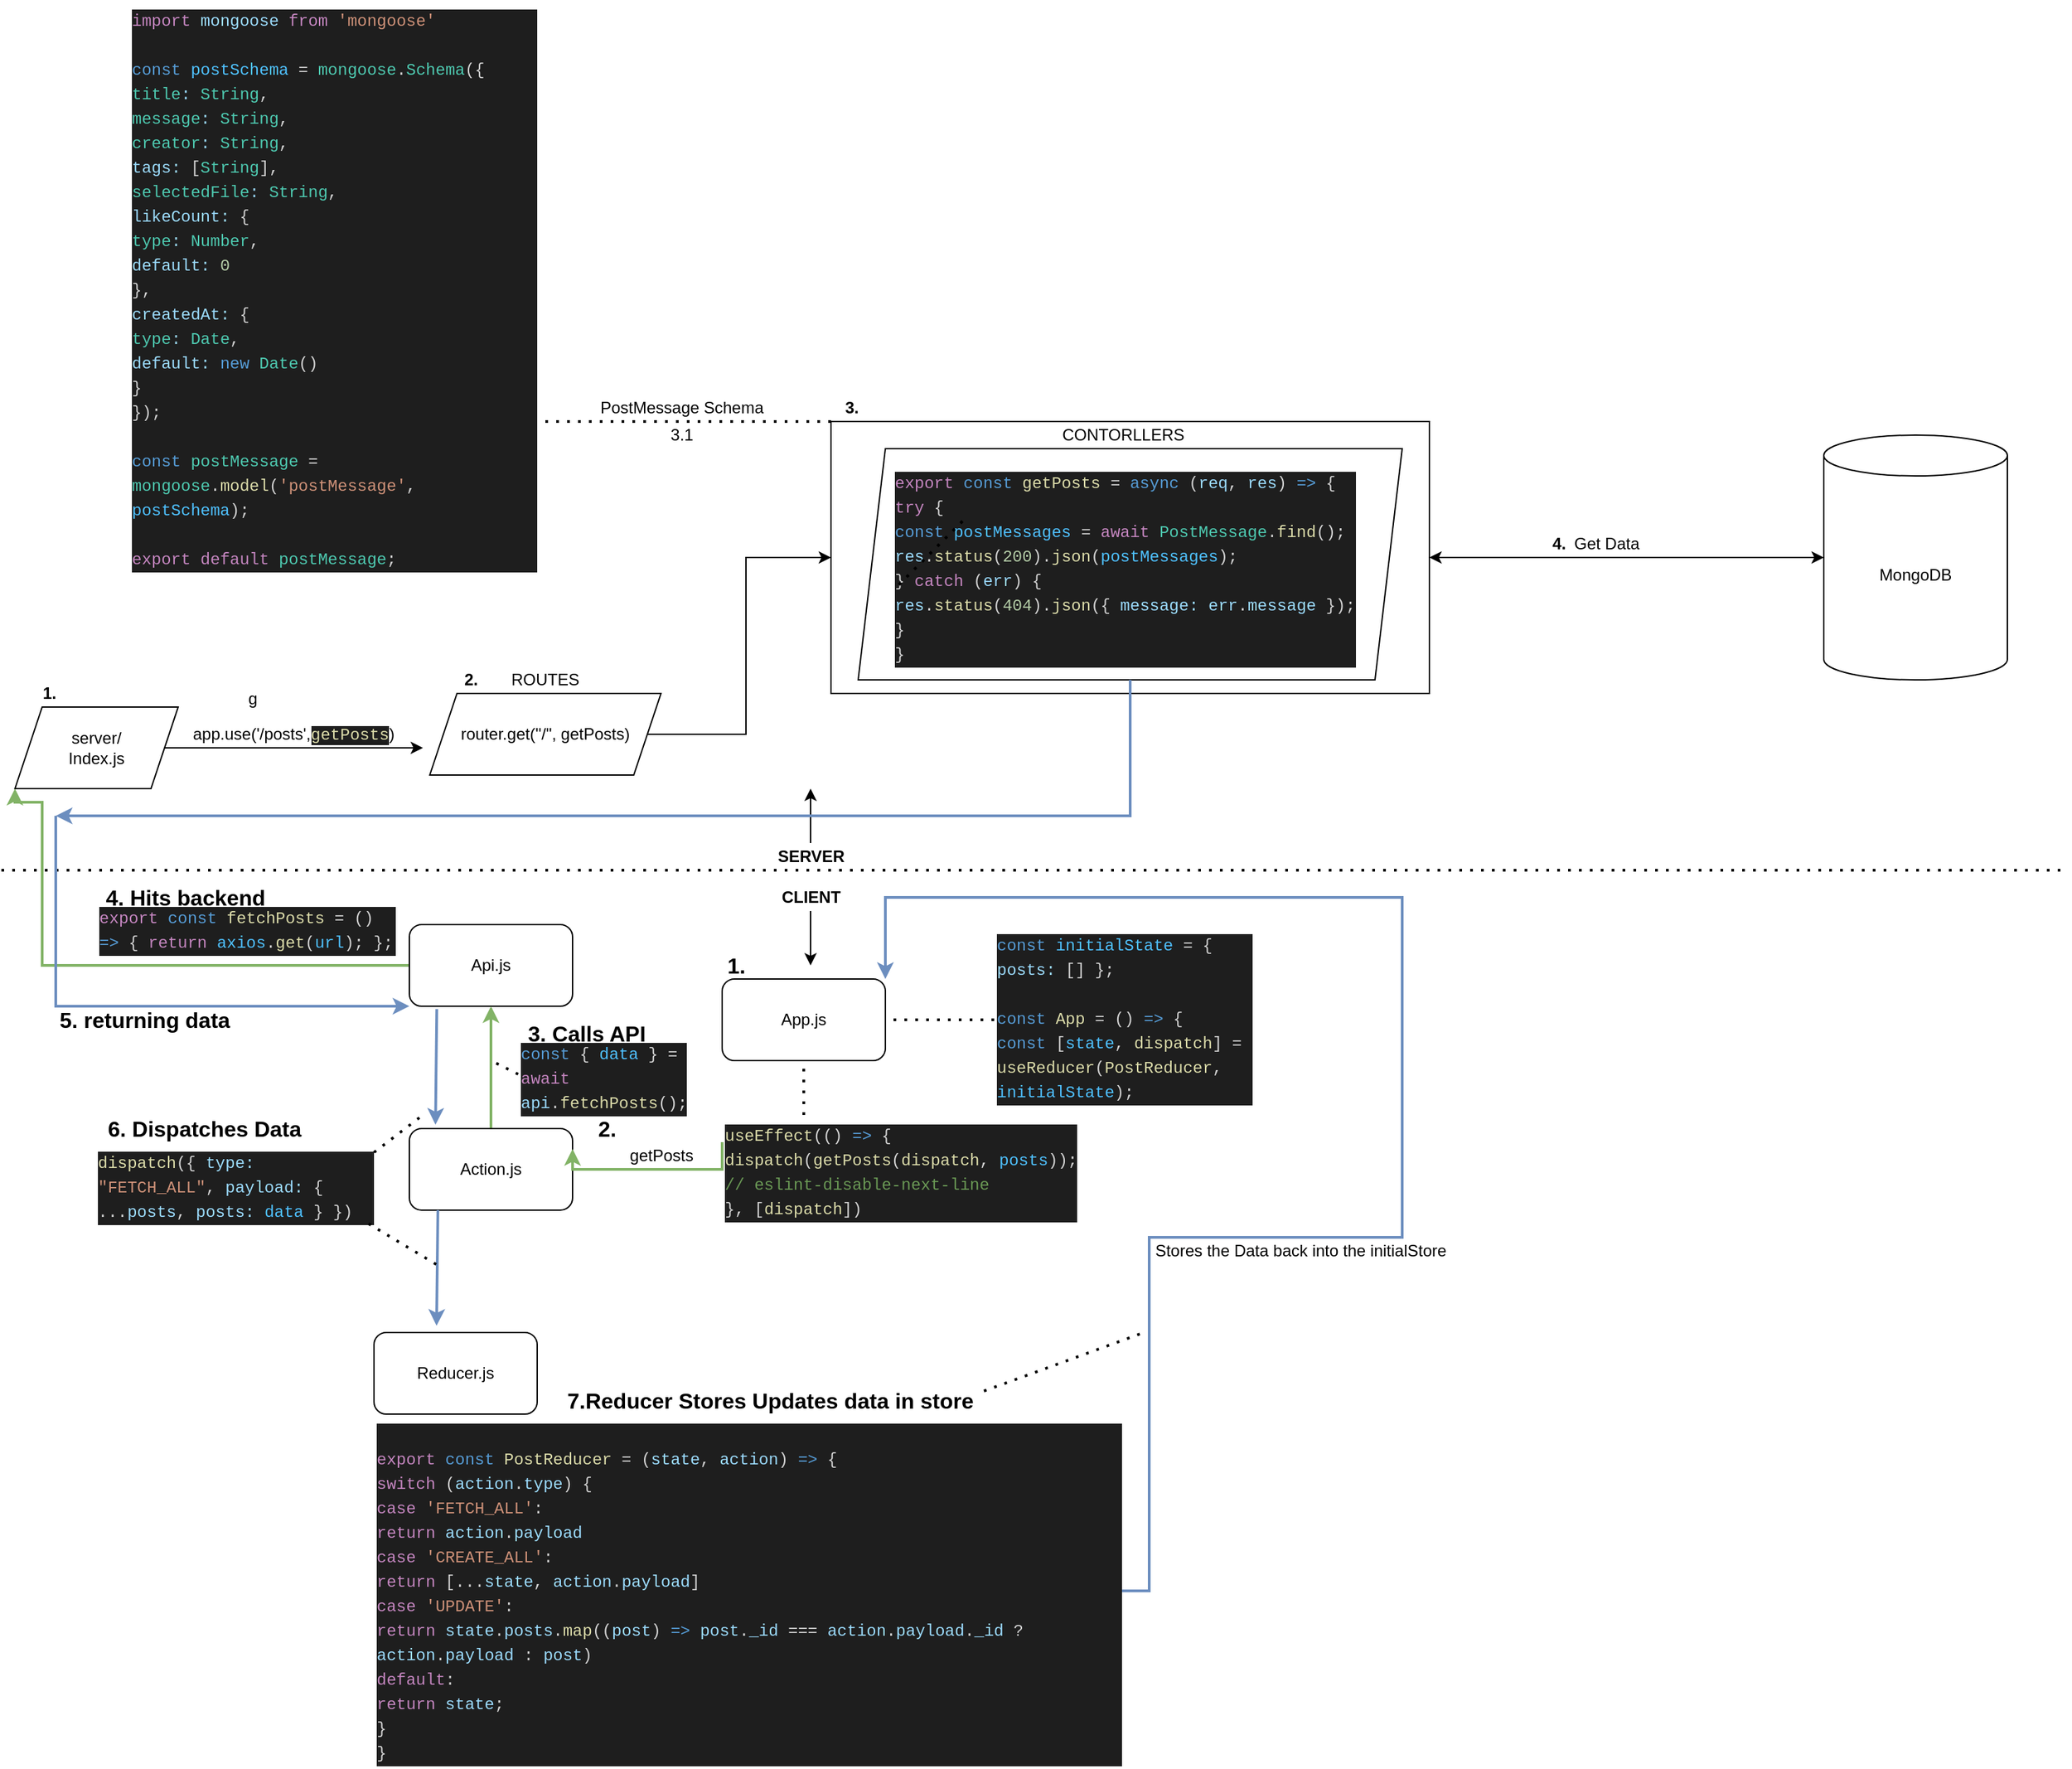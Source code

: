 <mxfile version="14.4.2" type="github"><diagram id="C5RBs43oDa-KdzZeNtuy" name="Page-1"><mxGraphModel dx="1251" dy="682" grid="1" gridSize="10" guides="1" tooltips="1" connect="1" arrows="1" fold="1" page="1" pageScale="1" pageWidth="827" pageHeight="1169" math="0" shadow="0"><root><mxCell id="WIyWlLk6GJQsqaUBKTNV-0"/><mxCell id="WIyWlLk6GJQsqaUBKTNV-1" parent="WIyWlLk6GJQsqaUBKTNV-0"/><mxCell id="cJ1Wq6YkaTqEeSEz1wTh-2" value="MongoDB" style="shape=cylinder3;whiteSpace=wrap;html=1;boundedLbl=1;backgroundOutline=1;size=15;" parent="WIyWlLk6GJQsqaUBKTNV-1" vertex="1"><mxGeometry x="1360" y="480" width="135" height="180" as="geometry"/></mxCell><mxCell id="cJ1Wq6YkaTqEeSEz1wTh-16" value="&lt;meta charset=&quot;utf-8&quot;&gt;&lt;div style=&quot;color: rgb(212, 212, 212); background-color: rgb(30, 30, 30); font-family: menlo, monaco, &amp;quot;courier new&amp;quot;, monospace; font-weight: normal; font-size: 12px; line-height: 18px;&quot;&gt;&lt;div&gt;&lt;span style=&quot;color: #c586c0&quot;&gt;import&lt;/span&gt;&lt;span style=&quot;color: #d4d4d4&quot;&gt; &lt;/span&gt;&lt;span style=&quot;color: #9cdcfe&quot;&gt;mongoose&lt;/span&gt;&lt;span style=&quot;color: #d4d4d4&quot;&gt; &lt;/span&gt;&lt;span style=&quot;color: #c586c0&quot;&gt;from&lt;/span&gt;&lt;span style=&quot;color: #d4d4d4&quot;&gt; &lt;/span&gt;&lt;span style=&quot;color: #ce9178&quot;&gt;'mongoose'&lt;/span&gt;&lt;/div&gt;&lt;br&gt;&lt;div&gt;&lt;span style=&quot;color: #569cd6&quot;&gt;const&lt;/span&gt;&lt;span style=&quot;color: #d4d4d4&quot;&gt; &lt;/span&gt;&lt;span style=&quot;color: #4fc1ff&quot;&gt;postSchema&lt;/span&gt;&lt;span style=&quot;color: #d4d4d4&quot;&gt; = &lt;/span&gt;&lt;span style=&quot;color: #4ec9b0&quot;&gt;mongoose&lt;/span&gt;&lt;span style=&quot;color: #d4d4d4&quot;&gt;.&lt;/span&gt;&lt;span style=&quot;color: #4ec9b0&quot;&gt;Schema&lt;/span&gt;&lt;span style=&quot;color: #d4d4d4&quot;&gt;({&lt;/span&gt;&lt;/div&gt;&lt;div&gt;&lt;span style=&quot;color: #d4d4d4&quot;&gt;    &lt;/span&gt;&lt;span style=&quot;color: #4ec9b0&quot;&gt;title&lt;/span&gt;&lt;span style=&quot;color: #9cdcfe&quot;&gt;:&lt;/span&gt;&lt;span style=&quot;color: #d4d4d4&quot;&gt; &lt;/span&gt;&lt;span style=&quot;color: #4ec9b0&quot;&gt;String&lt;/span&gt;&lt;span style=&quot;color: #d4d4d4&quot;&gt;,&lt;/span&gt;&lt;/div&gt;&lt;div&gt;&lt;span style=&quot;color: #d4d4d4&quot;&gt;    &lt;/span&gt;&lt;span style=&quot;color: #4ec9b0&quot;&gt;message&lt;/span&gt;&lt;span style=&quot;color: #9cdcfe&quot;&gt;:&lt;/span&gt;&lt;span style=&quot;color: #d4d4d4&quot;&gt; &lt;/span&gt;&lt;span style=&quot;color: #4ec9b0&quot;&gt;String&lt;/span&gt;&lt;span style=&quot;color: #d4d4d4&quot;&gt;,&lt;/span&gt;&lt;/div&gt;&lt;div&gt;&lt;span style=&quot;color: #d4d4d4&quot;&gt;    &lt;/span&gt;&lt;span style=&quot;color: #4ec9b0&quot;&gt;creator&lt;/span&gt;&lt;span style=&quot;color: #9cdcfe&quot;&gt;:&lt;/span&gt;&lt;span style=&quot;color: #d4d4d4&quot;&gt; &lt;/span&gt;&lt;span style=&quot;color: #4ec9b0&quot;&gt;String&lt;/span&gt;&lt;span style=&quot;color: #d4d4d4&quot;&gt;,&lt;/span&gt;&lt;/div&gt;&lt;div&gt;&lt;span style=&quot;color: #d4d4d4&quot;&gt;    &lt;/span&gt;&lt;span style=&quot;color: #9cdcfe&quot;&gt;tags&lt;/span&gt;&lt;span style=&quot;color: #9cdcfe&quot;&gt;:&lt;/span&gt;&lt;span style=&quot;color: #d4d4d4&quot;&gt; [&lt;/span&gt;&lt;span style=&quot;color: #4ec9b0&quot;&gt;String&lt;/span&gt;&lt;span style=&quot;color: #d4d4d4&quot;&gt;],&lt;/span&gt;&lt;/div&gt;&lt;div&gt;&lt;span style=&quot;color: #d4d4d4&quot;&gt;    &lt;/span&gt;&lt;span style=&quot;color: #4ec9b0&quot;&gt;selectedFile&lt;/span&gt;&lt;span style=&quot;color: #9cdcfe&quot;&gt;:&lt;/span&gt;&lt;span style=&quot;color: #d4d4d4&quot;&gt; &lt;/span&gt;&lt;span style=&quot;color: #4ec9b0&quot;&gt;String&lt;/span&gt;&lt;span style=&quot;color: #d4d4d4&quot;&gt;,&lt;/span&gt;&lt;/div&gt;&lt;div&gt;&lt;span style=&quot;color: #d4d4d4&quot;&gt;    &lt;/span&gt;&lt;span style=&quot;color: #9cdcfe&quot;&gt;likeCount&lt;/span&gt;&lt;span style=&quot;color: #9cdcfe&quot;&gt;:&lt;/span&gt;&lt;span style=&quot;color: #d4d4d4&quot;&gt; {&lt;/span&gt;&lt;/div&gt;&lt;div&gt;&lt;span style=&quot;color: #d4d4d4&quot;&gt;        &lt;/span&gt;&lt;span style=&quot;color: #4ec9b0&quot;&gt;type&lt;/span&gt;&lt;span style=&quot;color: #9cdcfe&quot;&gt;:&lt;/span&gt;&lt;span style=&quot;color: #d4d4d4&quot;&gt; &lt;/span&gt;&lt;span style=&quot;color: #4ec9b0&quot;&gt;Number&lt;/span&gt;&lt;span style=&quot;color: #d4d4d4&quot;&gt;,&lt;/span&gt;&lt;/div&gt;&lt;div&gt;&lt;span style=&quot;color: #d4d4d4&quot;&gt;        &lt;/span&gt;&lt;span style=&quot;color: #9cdcfe&quot;&gt;default&lt;/span&gt;&lt;span style=&quot;color: #9cdcfe&quot;&gt;:&lt;/span&gt;&lt;span style=&quot;color: #d4d4d4&quot;&gt; &lt;/span&gt;&lt;span style=&quot;color: #b5cea8&quot;&gt;0&lt;/span&gt;&lt;/div&gt;&lt;div&gt;&lt;span style=&quot;color: #d4d4d4&quot;&gt;    },&lt;/span&gt;&lt;/div&gt;&lt;div&gt;&lt;span style=&quot;color: #d4d4d4&quot;&gt;    &lt;/span&gt;&lt;span style=&quot;color: #9cdcfe&quot;&gt;createdAt&lt;/span&gt;&lt;span style=&quot;color: #9cdcfe&quot;&gt;:&lt;/span&gt;&lt;span style=&quot;color: #d4d4d4&quot;&gt; {&lt;/span&gt;&lt;/div&gt;&lt;div&gt;&lt;span style=&quot;color: #d4d4d4&quot;&gt;        &lt;/span&gt;&lt;span style=&quot;color: #4ec9b0&quot;&gt;type&lt;/span&gt;&lt;span style=&quot;color: #9cdcfe&quot;&gt;:&lt;/span&gt;&lt;span style=&quot;color: #d4d4d4&quot;&gt; &lt;/span&gt;&lt;span style=&quot;color: #4ec9b0&quot;&gt;Date&lt;/span&gt;&lt;span style=&quot;color: #d4d4d4&quot;&gt;,&lt;/span&gt;&lt;/div&gt;&lt;div&gt;&lt;span style=&quot;color: #d4d4d4&quot;&gt;        &lt;/span&gt;&lt;span style=&quot;color: #9cdcfe&quot;&gt;default&lt;/span&gt;&lt;span style=&quot;color: #9cdcfe&quot;&gt;:&lt;/span&gt;&lt;span style=&quot;color: #d4d4d4&quot;&gt; &lt;/span&gt;&lt;span style=&quot;color: #569cd6&quot;&gt;new&lt;/span&gt;&lt;span style=&quot;color: #d4d4d4&quot;&gt; &lt;/span&gt;&lt;span style=&quot;color: #4ec9b0&quot;&gt;Date&lt;/span&gt;&lt;span style=&quot;color: #d4d4d4&quot;&gt;()&lt;/span&gt;&lt;/div&gt;&lt;div&gt;&lt;span style=&quot;color: #d4d4d4&quot;&gt;    }&lt;/span&gt;&lt;/div&gt;&lt;div&gt;&lt;span style=&quot;color: #d4d4d4&quot;&gt;});&lt;/span&gt;&lt;/div&gt;&lt;br&gt;&lt;div&gt;&lt;span style=&quot;color: #569cd6&quot;&gt;const&lt;/span&gt;&lt;span style=&quot;color: #d4d4d4&quot;&gt; &lt;/span&gt;&lt;span style=&quot;color: #4ec9b0&quot;&gt;postMessage&lt;/span&gt;&lt;span style=&quot;color: #d4d4d4&quot;&gt; = &lt;/span&gt;&lt;span style=&quot;color: #4ec9b0&quot;&gt;mongoose&lt;/span&gt;&lt;span style=&quot;color: #d4d4d4&quot;&gt;.&lt;/span&gt;&lt;span style=&quot;color: #dcdcaa&quot;&gt;model&lt;/span&gt;&lt;span style=&quot;color: #d4d4d4&quot;&gt;(&lt;/span&gt;&lt;span style=&quot;color: #ce9178&quot;&gt;'postMessage'&lt;/span&gt;&lt;span style=&quot;color: #d4d4d4&quot;&gt;, &lt;/span&gt;&lt;span style=&quot;color: #4fc1ff&quot;&gt;postSchema&lt;/span&gt;&lt;span style=&quot;color: #d4d4d4&quot;&gt;);&lt;/span&gt;&lt;/div&gt;&lt;br&gt;&lt;div&gt;&lt;span style=&quot;color: #c586c0&quot;&gt;export&lt;/span&gt;&lt;span style=&quot;color: #d4d4d4&quot;&gt; &lt;/span&gt;&lt;span style=&quot;color: #c586c0&quot;&gt;default&lt;/span&gt;&lt;span style=&quot;color: #d4d4d4&quot;&gt; &lt;/span&gt;&lt;span style=&quot;color: #4ec9b0&quot;&gt;postMessage&lt;/span&gt;&lt;span style=&quot;color: #d4d4d4&quot;&gt;;&lt;/span&gt;&lt;/div&gt;&lt;/div&gt;" style="text;whiteSpace=wrap;html=1;" parent="WIyWlLk6GJQsqaUBKTNV-1" vertex="1"><mxGeometry x="114" y="160" width="300" height="160" as="geometry"/></mxCell><mxCell id="cJ1Wq6YkaTqEeSEz1wTh-20" value="PostMessage Schema" style="text;html=1;align=center;verticalAlign=middle;resizable=0;points=[];autosize=1;" parent="WIyWlLk6GJQsqaUBKTNV-1" vertex="1"><mxGeometry x="450" y="450" width="140" height="20" as="geometry"/></mxCell><mxCell id="cJ1Wq6YkaTqEeSEz1wTh-22" value="" style="endArrow=classic;startArrow=classic;html=1;exitX=1;exitY=0.5;exitDx=0;exitDy=0;entryX=0;entryY=0.5;entryDx=0;entryDy=0;entryPerimeter=0;" parent="WIyWlLk6GJQsqaUBKTNV-1" source="cJ1Wq6YkaTqEeSEz1wTh-11" target="cJ1Wq6YkaTqEeSEz1wTh-2" edge="1"><mxGeometry width="50" height="50" relative="1" as="geometry"><mxPoint x="600" y="600" as="sourcePoint"/><mxPoint x="650" y="550" as="targetPoint"/></mxGeometry></mxCell><mxCell id="cJ1Wq6YkaTqEeSEz1wTh-23" value="Get Data" style="text;html=1;align=center;verticalAlign=middle;resizable=0;points=[];autosize=1;rotation=0;" parent="WIyWlLk6GJQsqaUBKTNV-1" vertex="1"><mxGeometry x="1170" y="550" width="60" height="20" as="geometry"/></mxCell><mxCell id="cJ1Wq6YkaTqEeSEz1wTh-27" value="3.1" style="text;html=1;align=center;verticalAlign=middle;resizable=0;points=[];autosize=1;" parent="WIyWlLk6GJQsqaUBKTNV-1" vertex="1"><mxGeometry x="505" y="470" width="30" height="20" as="geometry"/></mxCell><mxCell id="cJ1Wq6YkaTqEeSEz1wTh-28" value="&lt;b&gt;4.&lt;/b&gt;" style="text;html=1;align=center;verticalAlign=middle;resizable=0;points=[];autosize=1;" parent="WIyWlLk6GJQsqaUBKTNV-1" vertex="1"><mxGeometry x="1150" y="550" width="30" height="20" as="geometry"/></mxCell><mxCell id="cJ1Wq6YkaTqEeSEz1wTh-30" value="" style="endArrow=none;dashed=1;html=1;dashPattern=1 3;strokeWidth=2;" parent="WIyWlLk6GJQsqaUBKTNV-1" edge="1"><mxGeometry width="50" height="50" relative="1" as="geometry"><mxPoint x="20" y="800" as="sourcePoint"/><mxPoint x="1539.091" y="800" as="targetPoint"/></mxGeometry></mxCell><mxCell id="cJ1Wq6YkaTqEeSEz1wTh-32" style="edgeStyle=orthogonalEdgeStyle;rounded=0;orthogonalLoop=1;jettySize=auto;html=1;" parent="WIyWlLk6GJQsqaUBKTNV-1" source="cJ1Wq6YkaTqEeSEz1wTh-31" edge="1"><mxGeometry relative="1" as="geometry"><mxPoint x="615" y="740" as="targetPoint"/></mxGeometry></mxCell><mxCell id="cJ1Wq6YkaTqEeSEz1wTh-31" value="&lt;b&gt;SERVER&lt;/b&gt;" style="text;html=1;align=center;verticalAlign=middle;resizable=0;points=[];autosize=1;" parent="WIyWlLk6GJQsqaUBKTNV-1" vertex="1"><mxGeometry x="585" y="780" width="60" height="20" as="geometry"/></mxCell><mxCell id="cJ1Wq6YkaTqEeSEz1wTh-34" style="edgeStyle=orthogonalEdgeStyle;rounded=0;orthogonalLoop=1;jettySize=auto;html=1;" parent="WIyWlLk6GJQsqaUBKTNV-1" source="cJ1Wq6YkaTqEeSEz1wTh-33" edge="1"><mxGeometry relative="1" as="geometry"><mxPoint x="615" y="870" as="targetPoint"/></mxGeometry></mxCell><mxCell id="cJ1Wq6YkaTqEeSEz1wTh-33" value="&lt;b&gt;CLIENT&lt;/b&gt;" style="text;html=1;align=center;verticalAlign=middle;resizable=0;points=[];autosize=1;" parent="WIyWlLk6GJQsqaUBKTNV-1" vertex="1"><mxGeometry x="585" y="810" width="60" height="20" as="geometry"/></mxCell><mxCell id="cJ1Wq6YkaTqEeSEz1wTh-35" value="g" style="group" parent="WIyWlLk6GJQsqaUBKTNV-1" vertex="1" connectable="0"><mxGeometry x="30" y="660" width="350" height="80" as="geometry"/></mxCell><mxCell id="cJ1Wq6YkaTqEeSEz1wTh-4" value="server/&lt;br&gt;Index.js" style="shape=parallelogram;perimeter=parallelogramPerimeter;whiteSpace=wrap;html=1;fixedSize=1;" parent="cJ1Wq6YkaTqEeSEz1wTh-35" vertex="1"><mxGeometry y="20" width="120" height="60" as="geometry"/></mxCell><mxCell id="cJ1Wq6YkaTqEeSEz1wTh-5" value="" style="endArrow=classic;html=1;exitX=1;exitY=0.5;exitDx=0;exitDy=0;" parent="cJ1Wq6YkaTqEeSEz1wTh-35" source="cJ1Wq6YkaTqEeSEz1wTh-4" edge="1"><mxGeometry width="50" height="50" relative="1" as="geometry"><mxPoint x="400" y="120" as="sourcePoint"/><mxPoint x="300" y="50" as="targetPoint"/></mxGeometry></mxCell><mxCell id="cJ1Wq6YkaTqEeSEz1wTh-6" value="app.use('/posts',&lt;span style=&quot;color: rgb(220 , 220 , 170) ; background-color: rgb(30 , 30 , 30) ; font-family: &amp;#34;menlo&amp;#34; , &amp;#34;monaco&amp;#34; , &amp;#34;courier new&amp;#34; , monospace&quot;&gt;getPosts&lt;/span&gt;&lt;span&gt;)&lt;/span&gt;" style="text;html=1;strokeColor=none;fillColor=none;align=center;verticalAlign=middle;whiteSpace=wrap;rounded=0;" parent="cJ1Wq6YkaTqEeSEz1wTh-35" vertex="1"><mxGeometry x="130" y="30" width="150" height="20" as="geometry"/></mxCell><mxCell id="cJ1Wq6YkaTqEeSEz1wTh-24" value="&lt;b&gt;1.&lt;/b&gt;" style="text;html=1;align=center;verticalAlign=middle;resizable=0;points=[];autosize=1;" parent="cJ1Wq6YkaTqEeSEz1wTh-35" vertex="1"><mxGeometry x="10" width="30" height="20" as="geometry"/></mxCell><mxCell id="cJ1Wq6YkaTqEeSEz1wTh-36" value="" style="group" parent="WIyWlLk6GJQsqaUBKTNV-1" vertex="1" connectable="0"><mxGeometry x="320" y="620" width="185" height="110" as="geometry"/></mxCell><mxCell id="cJ1Wq6YkaTqEeSEz1wTh-8" value="router.get(''/&quot;, getPosts)" style="shape=parallelogram;perimeter=parallelogramPerimeter;whiteSpace=wrap;html=1;fixedSize=1;" parent="cJ1Wq6YkaTqEeSEz1wTh-36" vertex="1"><mxGeometry x="15" y="50" width="170" height="60" as="geometry"/></mxCell><mxCell id="cJ1Wq6YkaTqEeSEz1wTh-10" value="ROUTES" style="text;html=1;strokeColor=none;fillColor=none;align=center;verticalAlign=middle;whiteSpace=wrap;rounded=0;" parent="cJ1Wq6YkaTqEeSEz1wTh-36" vertex="1"><mxGeometry x="45" y="30" width="110" height="20" as="geometry"/></mxCell><mxCell id="cJ1Wq6YkaTqEeSEz1wTh-25" value="&lt;b&gt;2.&lt;/b&gt;" style="text;html=1;align=center;verticalAlign=middle;resizable=0;points=[];autosize=1;" parent="cJ1Wq6YkaTqEeSEz1wTh-36" vertex="1"><mxGeometry x="30" y="30" width="30" height="20" as="geometry"/></mxCell><mxCell id="cJ1Wq6YkaTqEeSEz1wTh-15" style="edgeStyle=orthogonalEdgeStyle;rounded=0;orthogonalLoop=1;jettySize=auto;html=1;" parent="WIyWlLk6GJQsqaUBKTNV-1" source="cJ1Wq6YkaTqEeSEz1wTh-8" target="cJ1Wq6YkaTqEeSEz1wTh-11" edge="1"><mxGeometry relative="1" as="geometry"/></mxCell><mxCell id="cJ1Wq6YkaTqEeSEz1wTh-37" value="" style="group" parent="WIyWlLk6GJQsqaUBKTNV-1" vertex="1" connectable="0"><mxGeometry x="630" y="450" width="440" height="220" as="geometry"/></mxCell><mxCell id="cJ1Wq6YkaTqEeSEz1wTh-17" value="" style="group" parent="cJ1Wq6YkaTqEeSEz1wTh-37" vertex="1" connectable="0"><mxGeometry y="20" width="440" height="200" as="geometry"/></mxCell><mxCell id="cJ1Wq6YkaTqEeSEz1wTh-11" value="" style="rounded=0;whiteSpace=wrap;html=1;fillColor=none;" parent="cJ1Wq6YkaTqEeSEz1wTh-17" vertex="1"><mxGeometry width="440" height="200" as="geometry"/></mxCell><mxCell id="cJ1Wq6YkaTqEeSEz1wTh-12" value="" style="shape=parallelogram;perimeter=parallelogramPerimeter;whiteSpace=wrap;html=1;fixedSize=1;" parent="cJ1Wq6YkaTqEeSEz1wTh-17" vertex="1"><mxGeometry x="20" y="20" width="400" height="170" as="geometry"/></mxCell><mxCell id="cJ1Wq6YkaTqEeSEz1wTh-13" value="CONTORLLERS" style="text;html=1;strokeColor=none;fillColor=none;align=center;verticalAlign=middle;whiteSpace=wrap;rounded=0;" parent="cJ1Wq6YkaTqEeSEz1wTh-17" vertex="1"><mxGeometry x="160" width="110" height="20" as="geometry"/></mxCell><mxCell id="cJ1Wq6YkaTqEeSEz1wTh-14" value="&lt;meta charset=&quot;utf-8&quot;&gt;&lt;div style=&quot;color: rgb(212, 212, 212); background-color: rgb(30, 30, 30); font-family: menlo, monaco, &amp;quot;courier new&amp;quot;, monospace; font-weight: normal; font-size: 12px; line-height: 18px;&quot;&gt;&lt;div&gt;&lt;span style=&quot;color: #c586c0&quot;&gt;export&lt;/span&gt;&lt;span style=&quot;color: #d4d4d4&quot;&gt; &lt;/span&gt;&lt;span style=&quot;color: #569cd6&quot;&gt;const&lt;/span&gt;&lt;span style=&quot;color: #d4d4d4&quot;&gt; &lt;/span&gt;&lt;span style=&quot;color: #dcdcaa&quot;&gt;getPosts&lt;/span&gt;&lt;span style=&quot;color: #d4d4d4&quot;&gt; = &lt;/span&gt;&lt;span style=&quot;color: #569cd6&quot;&gt;async&lt;/span&gt;&lt;span style=&quot;color: #d4d4d4&quot;&gt; (&lt;/span&gt;&lt;span style=&quot;color: #9cdcfe&quot;&gt;req&lt;/span&gt;&lt;span style=&quot;color: #d4d4d4&quot;&gt;, &lt;/span&gt;&lt;span style=&quot;color: #9cdcfe&quot;&gt;res&lt;/span&gt;&lt;span style=&quot;color: #d4d4d4&quot;&gt;) &lt;/span&gt;&lt;span style=&quot;color: #569cd6&quot;&gt;=&amp;gt;&lt;/span&gt;&lt;span style=&quot;color: #d4d4d4&quot;&gt; {&lt;/span&gt;&lt;/div&gt;&lt;div&gt;&lt;span style=&quot;color: #d4d4d4&quot;&gt;    &lt;/span&gt;&lt;span style=&quot;color: #c586c0&quot;&gt;try&lt;/span&gt;&lt;span style=&quot;color: #d4d4d4&quot;&gt; {&lt;/span&gt;&lt;/div&gt;&lt;div&gt;&lt;span style=&quot;color: #d4d4d4&quot;&gt;        &lt;/span&gt;&lt;span style=&quot;color: #569cd6&quot;&gt;const&lt;/span&gt;&lt;span style=&quot;color: #d4d4d4&quot;&gt; &lt;/span&gt;&lt;span style=&quot;color: #4fc1ff&quot;&gt;postMessages&lt;/span&gt;&lt;span style=&quot;color: #d4d4d4&quot;&gt; = &lt;/span&gt;&lt;span style=&quot;color: #c586c0&quot;&gt;await&lt;/span&gt;&lt;span style=&quot;color: #d4d4d4&quot;&gt; &lt;/span&gt;&lt;span style=&quot;color: #4ec9b0&quot;&gt;PostMessage&lt;/span&gt;&lt;span style=&quot;color: #d4d4d4&quot;&gt;.&lt;/span&gt;&lt;span style=&quot;color: #dcdcaa&quot;&gt;find&lt;/span&gt;&lt;span style=&quot;color: #d4d4d4&quot;&gt;();&lt;/span&gt;&lt;/div&gt;&lt;div&gt;&lt;span style=&quot;color: #d4d4d4&quot;&gt;        &lt;/span&gt;&lt;span style=&quot;color: #9cdcfe&quot;&gt;res&lt;/span&gt;&lt;span style=&quot;color: #d4d4d4&quot;&gt;.&lt;/span&gt;&lt;span style=&quot;color: #dcdcaa&quot;&gt;status&lt;/span&gt;&lt;span style=&quot;color: #d4d4d4&quot;&gt;(&lt;/span&gt;&lt;span style=&quot;color: #b5cea8&quot;&gt;200&lt;/span&gt;&lt;span style=&quot;color: #d4d4d4&quot;&gt;).&lt;/span&gt;&lt;span style=&quot;color: #dcdcaa&quot;&gt;json&lt;/span&gt;&lt;span style=&quot;color: #d4d4d4&quot;&gt;(&lt;/span&gt;&lt;span style=&quot;color: #4fc1ff&quot;&gt;postMessages&lt;/span&gt;&lt;span style=&quot;color: #d4d4d4&quot;&gt;);&lt;/span&gt;&lt;/div&gt;&lt;div&gt;&lt;span style=&quot;color: #d4d4d4&quot;&gt;    } &lt;/span&gt;&lt;span style=&quot;color: #c586c0&quot;&gt;catch&lt;/span&gt;&lt;span style=&quot;color: #d4d4d4&quot;&gt; (&lt;/span&gt;&lt;span style=&quot;color: #9cdcfe&quot;&gt;err&lt;/span&gt;&lt;span style=&quot;color: #d4d4d4&quot;&gt;) {&lt;/span&gt;&lt;/div&gt;&lt;div&gt;&lt;span style=&quot;color: #d4d4d4&quot;&gt;        &lt;/span&gt;&lt;span style=&quot;color: #9cdcfe&quot;&gt;res&lt;/span&gt;&lt;span style=&quot;color: #d4d4d4&quot;&gt;.&lt;/span&gt;&lt;span style=&quot;color: #dcdcaa&quot;&gt;status&lt;/span&gt;&lt;span style=&quot;color: #d4d4d4&quot;&gt;(&lt;/span&gt;&lt;span style=&quot;color: #b5cea8&quot;&gt;404&lt;/span&gt;&lt;span style=&quot;color: #d4d4d4&quot;&gt;).&lt;/span&gt;&lt;span style=&quot;color: #dcdcaa&quot;&gt;json&lt;/span&gt;&lt;span style=&quot;color: #d4d4d4&quot;&gt;({ &lt;/span&gt;&lt;span style=&quot;color: #9cdcfe&quot;&gt;message&lt;/span&gt;&lt;span style=&quot;color: #9cdcfe&quot;&gt;:&lt;/span&gt;&lt;span style=&quot;color: #d4d4d4&quot;&gt; &lt;/span&gt;&lt;span style=&quot;color: #9cdcfe&quot;&gt;err&lt;/span&gt;&lt;span style=&quot;color: #d4d4d4&quot;&gt;.&lt;/span&gt;&lt;span style=&quot;color: #9cdcfe&quot;&gt;message&lt;/span&gt;&lt;span style=&quot;color: #d4d4d4&quot;&gt; });&lt;/span&gt;&lt;/div&gt;&lt;div&gt;&lt;span style=&quot;color: #d4d4d4&quot;&gt;    }&lt;/span&gt;&lt;/div&gt;&lt;div&gt;&lt;span style=&quot;color: #d4d4d4&quot;&gt;}&lt;/span&gt;&lt;/div&gt;&lt;/div&gt;" style="text;whiteSpace=wrap;html=1;" parent="cJ1Wq6YkaTqEeSEz1wTh-17" vertex="1"><mxGeometry x="45" y="30" width="350" height="100" as="geometry"/></mxCell><mxCell id="cJ1Wq6YkaTqEeSEz1wTh-26" value="&lt;b&gt;3.&lt;/b&gt;" style="text;html=1;align=center;verticalAlign=middle;resizable=0;points=[];autosize=1;" parent="cJ1Wq6YkaTqEeSEz1wTh-37" vertex="1"><mxGeometry width="30" height="20" as="geometry"/></mxCell><mxCell id="cJ1Wq6YkaTqEeSEz1wTh-40" value="" style="endArrow=none;dashed=1;html=1;dashPattern=1 3;strokeWidth=2;" parent="WIyWlLk6GJQsqaUBKTNV-1" edge="1"><mxGeometry width="50" height="50" relative="1" as="geometry"><mxPoint x="680" y="590" as="sourcePoint"/><mxPoint x="730" y="540" as="targetPoint"/></mxGeometry></mxCell><mxCell id="cJ1Wq6YkaTqEeSEz1wTh-41" value="" style="endArrow=none;dashed=1;html=1;dashPattern=1 3;strokeWidth=2;" parent="WIyWlLk6GJQsqaUBKTNV-1" edge="1"><mxGeometry width="50" height="50" relative="1" as="geometry"><mxPoint x="680" y="590" as="sourcePoint"/><mxPoint x="730" y="540" as="targetPoint"/></mxGeometry></mxCell><mxCell id="cJ1Wq6YkaTqEeSEz1wTh-42" value="" style="endArrow=none;dashed=1;html=1;dashPattern=1 3;strokeWidth=2;exitX=0;exitY=0;exitDx=0;exitDy=0;" parent="WIyWlLk6GJQsqaUBKTNV-1" source="cJ1Wq6YkaTqEeSEz1wTh-11" edge="1"><mxGeometry width="50" height="50" relative="1" as="geometry"><mxPoint x="680" y="550" as="sourcePoint"/><mxPoint x="420" y="470" as="targetPoint"/></mxGeometry></mxCell><mxCell id="cJ1Wq6YkaTqEeSEz1wTh-43" value="App.js" style="rounded=1;whiteSpace=wrap;html=1;" parent="WIyWlLk6GJQsqaUBKTNV-1" vertex="1"><mxGeometry x="550" y="880" width="120" height="60" as="geometry"/></mxCell><mxCell id="cJ1Wq6YkaTqEeSEz1wTh-44" value="Reducer.js" style="rounded=1;whiteSpace=wrap;html=1;" parent="WIyWlLk6GJQsqaUBKTNV-1" vertex="1"><mxGeometry x="294" y="1140" width="120" height="60" as="geometry"/></mxCell><mxCell id="cJ1Wq6YkaTqEeSEz1wTh-66" style="edgeStyle=orthogonalEdgeStyle;rounded=0;orthogonalLoop=1;jettySize=auto;html=1;exitX=0;exitY=0.5;exitDx=0;exitDy=0;fillColor=#d5e8d4;strokeColor=#82b366;strokeWidth=2;entryX=0;entryY=1;entryDx=0;entryDy=0;" parent="WIyWlLk6GJQsqaUBKTNV-1" source="cJ1Wq6YkaTqEeSEz1wTh-45" target="cJ1Wq6YkaTqEeSEz1wTh-4" edge="1"><mxGeometry relative="1" as="geometry"><mxPoint x="80" y="750" as="targetPoint"/><Array as="points"><mxPoint x="50" y="870"/><mxPoint x="50" y="750"/><mxPoint x="30" y="750"/></Array></mxGeometry></mxCell><mxCell id="cJ1Wq6YkaTqEeSEz1wTh-45" value="Api.js" style="rounded=1;whiteSpace=wrap;html=1;" parent="WIyWlLk6GJQsqaUBKTNV-1" vertex="1"><mxGeometry x="320" y="840" width="120" height="60" as="geometry"/></mxCell><mxCell id="cJ1Wq6YkaTqEeSEz1wTh-65" style="edgeStyle=orthogonalEdgeStyle;rounded=0;orthogonalLoop=1;jettySize=auto;html=1;entryX=0.5;entryY=1;entryDx=0;entryDy=0;fillColor=#d5e8d4;strokeColor=#82b366;strokeWidth=2;" parent="WIyWlLk6GJQsqaUBKTNV-1" source="cJ1Wq6YkaTqEeSEz1wTh-46" target="cJ1Wq6YkaTqEeSEz1wTh-45" edge="1"><mxGeometry relative="1" as="geometry"/></mxCell><mxCell id="cJ1Wq6YkaTqEeSEz1wTh-46" value="Action.js" style="rounded=1;whiteSpace=wrap;html=1;" parent="WIyWlLk6GJQsqaUBKTNV-1" vertex="1"><mxGeometry x="320" y="990" width="120" height="60" as="geometry"/></mxCell><mxCell id="cJ1Wq6YkaTqEeSEz1wTh-47" value="&lt;meta charset=&quot;utf-8&quot;&gt;&lt;div style=&quot;color: rgb(212, 212, 212); background-color: rgb(30, 30, 30); font-family: menlo, monaco, &amp;quot;courier new&amp;quot;, monospace; font-weight: normal; font-size: 12px; line-height: 18px;&quot;&gt;&lt;div&gt;&lt;span style=&quot;color: #569cd6&quot;&gt;const&lt;/span&gt;&lt;span style=&quot;color: #d4d4d4&quot;&gt; &lt;/span&gt;&lt;span style=&quot;color: #4fc1ff&quot;&gt;initialState&lt;/span&gt;&lt;span style=&quot;color: #d4d4d4&quot;&gt; = { &lt;/span&gt;&lt;span style=&quot;color: #9cdcfe&quot;&gt;posts&lt;/span&gt;&lt;span style=&quot;color: #9cdcfe&quot;&gt;:&lt;/span&gt;&lt;span style=&quot;color: #d4d4d4&quot;&gt; [] };&lt;/span&gt;&lt;/div&gt;&lt;br&gt;&lt;div&gt;&lt;span style=&quot;color: #569cd6&quot;&gt;const&lt;/span&gt;&lt;span style=&quot;color: #d4d4d4&quot;&gt; &lt;/span&gt;&lt;span style=&quot;color: #dcdcaa&quot;&gt;App&lt;/span&gt;&lt;span style=&quot;color: #d4d4d4&quot;&gt; = () &lt;/span&gt;&lt;span style=&quot;color: #569cd6&quot;&gt;=&amp;gt;&lt;/span&gt;&lt;span style=&quot;color: #d4d4d4&quot;&gt; {&lt;/span&gt;&lt;/div&gt;&lt;div&gt;&lt;span style=&quot;color: #d4d4d4&quot;&gt;  &lt;/span&gt;&lt;span style=&quot;color: #569cd6&quot;&gt;const&lt;/span&gt;&lt;span style=&quot;color: #d4d4d4&quot;&gt; [&lt;/span&gt;&lt;span style=&quot;color: #4fc1ff&quot;&gt;state&lt;/span&gt;&lt;span style=&quot;color: #d4d4d4&quot;&gt;, &lt;/span&gt;&lt;span style=&quot;color: #dcdcaa&quot;&gt;dispatch&lt;/span&gt;&lt;span style=&quot;color: #d4d4d4&quot;&gt;] = &lt;/span&gt;&lt;span style=&quot;color: #dcdcaa&quot;&gt;useReducer&lt;/span&gt;&lt;span style=&quot;color: #d4d4d4&quot;&gt;(&lt;/span&gt;&lt;span style=&quot;color: #dcdcaa&quot;&gt;PostReducer&lt;/span&gt;&lt;span style=&quot;color: #d4d4d4&quot;&gt;, &lt;/span&gt;&lt;span style=&quot;color: #4fc1ff&quot;&gt;initialState&lt;/span&gt;&lt;span style=&quot;color: #d4d4d4&quot;&gt;);&lt;/span&gt;&lt;/div&gt;&lt;/div&gt;" style="text;whiteSpace=wrap;html=1;" parent="WIyWlLk6GJQsqaUBKTNV-1" vertex="1"><mxGeometry x="750" y="840" width="190" height="80" as="geometry"/></mxCell><mxCell id="cJ1Wq6YkaTqEeSEz1wTh-48" value="" style="endArrow=none;dashed=1;html=1;dashPattern=1 3;strokeWidth=2;" parent="WIyWlLk6GJQsqaUBKTNV-1" edge="1"><mxGeometry width="50" height="50" relative="1" as="geometry"><mxPoint x="750" y="910" as="sourcePoint"/><mxPoint x="670" y="910" as="targetPoint"/></mxGeometry></mxCell><mxCell id="cJ1Wq6YkaTqEeSEz1wTh-64" style="edgeStyle=orthogonalEdgeStyle;rounded=0;orthogonalLoop=1;jettySize=auto;html=1;entryX=1;entryY=0.25;entryDx=0;entryDy=0;exitX=0;exitY=0.25;exitDx=0;exitDy=0;fillColor=#d5e8d4;strokeColor=#82b366;strokeWidth=2;" parent="WIyWlLk6GJQsqaUBKTNV-1" source="cJ1Wq6YkaTqEeSEz1wTh-49" target="cJ1Wq6YkaTqEeSEz1wTh-46" edge="1"><mxGeometry relative="1" as="geometry"><Array as="points"><mxPoint x="550" y="1020"/><mxPoint x="440" y="1020"/></Array></mxGeometry></mxCell><mxCell id="cJ1Wq6YkaTqEeSEz1wTh-49" value="&lt;meta charset=&quot;utf-8&quot;&gt;&lt;div style=&quot;color: rgb(212, 212, 212); background-color: rgb(30, 30, 30); font-family: menlo, monaco, &amp;quot;courier new&amp;quot;, monospace; font-weight: normal; font-size: 12px; line-height: 18px;&quot;&gt;&lt;div&gt;&lt;span style=&quot;color: #d4d4d4&quot;&gt;  &lt;/span&gt;&lt;span style=&quot;color: #dcdcaa&quot;&gt;useEffect&lt;/span&gt;&lt;span style=&quot;color: #d4d4d4&quot;&gt;(() &lt;/span&gt;&lt;span style=&quot;color: #569cd6&quot;&gt;=&amp;gt;&lt;/span&gt;&lt;span style=&quot;color: #d4d4d4&quot;&gt; {&lt;/span&gt;&lt;/div&gt;&lt;div&gt;&lt;span style=&quot;color: #d4d4d4&quot;&gt;    &lt;/span&gt;&lt;span style=&quot;color: #dcdcaa&quot;&gt;dispatch&lt;/span&gt;&lt;span style=&quot;color: #d4d4d4&quot;&gt;(&lt;/span&gt;&lt;span style=&quot;color: #dcdcaa&quot;&gt;getPosts&lt;/span&gt;&lt;span style=&quot;color: #d4d4d4&quot;&gt;(&lt;/span&gt;&lt;span style=&quot;color: #dcdcaa&quot;&gt;dispatch&lt;/span&gt;&lt;span style=&quot;color: #d4d4d4&quot;&gt;, &lt;/span&gt;&lt;span style=&quot;color: #4fc1ff&quot;&gt;posts&lt;/span&gt;&lt;span style=&quot;color: #d4d4d4&quot;&gt;));&lt;/span&gt;&lt;/div&gt;&lt;div&gt;&lt;span style=&quot;color: #d4d4d4&quot;&gt;    &lt;/span&gt;&lt;span style=&quot;color: #6a9955&quot;&gt;// eslint-disable-next-line  &lt;/span&gt;&lt;/div&gt;&lt;div&gt;&lt;span style=&quot;color: #d4d4d4&quot;&gt;  }, [&lt;/span&gt;&lt;span style=&quot;color: #dcdcaa&quot;&gt;dispatch&lt;/span&gt;&lt;span style=&quot;color: #d4d4d4&quot;&gt;])&lt;/span&gt;&lt;/div&gt;&lt;/div&gt;" style="text;whiteSpace=wrap;html=1;" parent="WIyWlLk6GJQsqaUBKTNV-1" vertex="1"><mxGeometry x="550" y="980" width="290" height="80" as="geometry"/></mxCell><mxCell id="cJ1Wq6YkaTqEeSEz1wTh-50" value="" style="endArrow=none;dashed=1;html=1;dashPattern=1 3;strokeWidth=2;entryX=0.5;entryY=1;entryDx=0;entryDy=0;exitX=0.207;exitY=0;exitDx=0;exitDy=0;exitPerimeter=0;" parent="WIyWlLk6GJQsqaUBKTNV-1" source="cJ1Wq6YkaTqEeSEz1wTh-49" target="cJ1Wq6YkaTqEeSEz1wTh-43" edge="1"><mxGeometry width="50" height="50" relative="1" as="geometry"><mxPoint x="510" y="930" as="sourcePoint"/><mxPoint x="560" y="880" as="targetPoint"/></mxGeometry></mxCell><mxCell id="cJ1Wq6YkaTqEeSEz1wTh-53" value="getPosts" style="text;html=1;align=center;verticalAlign=middle;resizable=0;points=[];autosize=1;" parent="WIyWlLk6GJQsqaUBKTNV-1" vertex="1"><mxGeometry x="475" y="1000" width="60" height="20" as="geometry"/></mxCell><mxCell id="cJ1Wq6YkaTqEeSEz1wTh-62" value="&lt;meta charset=&quot;utf-8&quot;&gt;&lt;div style=&quot;color: rgb(212, 212, 212); background-color: rgb(30, 30, 30); font-family: menlo, monaco, &amp;quot;courier new&amp;quot;, monospace; font-weight: normal; font-size: 12px; line-height: 18px;&quot;&gt;&lt;div&gt;&lt;span style=&quot;color: #c586c0&quot;&gt;export&lt;/span&gt;&lt;span style=&quot;color: #d4d4d4&quot;&gt; &lt;/span&gt;&lt;span style=&quot;color: #569cd6&quot;&gt;const&lt;/span&gt;&lt;span style=&quot;color: #d4d4d4&quot;&gt; &lt;/span&gt;&lt;span style=&quot;color: #dcdcaa&quot;&gt;fetchPosts&lt;/span&gt;&lt;span style=&quot;color: #d4d4d4&quot;&gt; = () &lt;/span&gt;&lt;span style=&quot;color: #569cd6&quot;&gt;=&amp;gt;&lt;/span&gt;&lt;span style=&quot;color: #d4d4d4&quot;&gt; { &lt;/span&gt;&lt;span style=&quot;color: #c586c0&quot;&gt;return&lt;/span&gt;&lt;span style=&quot;color: #d4d4d4&quot;&gt; &lt;/span&gt;&lt;span style=&quot;color: #4fc1ff&quot;&gt;axios&lt;/span&gt;&lt;span style=&quot;color: #d4d4d4&quot;&gt;.&lt;/span&gt;&lt;span style=&quot;color: #dcdcaa&quot;&gt;get&lt;/span&gt;&lt;span style=&quot;color: #d4d4d4&quot;&gt;(&lt;/span&gt;&lt;span style=&quot;color: #4fc1ff&quot;&gt;url&lt;/span&gt;&lt;span style=&quot;color: #d4d4d4&quot;&gt;); };&lt;/span&gt;&lt;/div&gt;&lt;div&gt;&lt;span style=&quot;color: #c586c0&quot;&gt;&lt;/span&gt;&lt;/div&gt;&lt;/div&gt;" style="text;whiteSpace=wrap;html=1;" parent="WIyWlLk6GJQsqaUBKTNV-1" vertex="1"><mxGeometry x="90" y="820" width="220" height="30" as="geometry"/></mxCell><mxCell id="cJ1Wq6YkaTqEeSEz1wTh-67" style="edgeStyle=orthogonalEdgeStyle;rounded=0;orthogonalLoop=1;jettySize=auto;html=1;fillColor=#dae8fc;strokeColor=#6c8ebf;strokeWidth=2;" parent="WIyWlLk6GJQsqaUBKTNV-1" edge="1"><mxGeometry relative="1" as="geometry"><mxPoint x="320" y="900" as="targetPoint"/><mxPoint x="60" y="760" as="sourcePoint"/><Array as="points"><mxPoint x="60" y="900"/></Array></mxGeometry></mxCell><mxCell id="cJ1Wq6YkaTqEeSEz1wTh-71" value="" style="endArrow=classic;html=1;strokeWidth=2;entryX=0.16;entryY=-0.047;entryDx=0;entryDy=0;exitX=0.168;exitY=1.036;exitDx=0;exitDy=0;exitPerimeter=0;entryPerimeter=0;fillColor=#dae8fc;strokeColor=#6c8ebf;" parent="WIyWlLk6GJQsqaUBKTNV-1" source="cJ1Wq6YkaTqEeSEz1wTh-45" target="cJ1Wq6YkaTqEeSEz1wTh-46" edge="1"><mxGeometry width="50" height="50" relative="1" as="geometry"><mxPoint x="320" y="900" as="sourcePoint"/><mxPoint x="640" y="910" as="targetPoint"/></mxGeometry></mxCell><mxCell id="cJ1Wq6YkaTqEeSEz1wTh-72" value="" style="endArrow=classic;html=1;strokeWidth=2;entryX=0.16;entryY=-0.047;entryDx=0;entryDy=0;exitX=0.168;exitY=1.036;exitDx=0;exitDy=0;exitPerimeter=0;entryPerimeter=0;fillColor=#dae8fc;strokeColor=#6c8ebf;" parent="WIyWlLk6GJQsqaUBKTNV-1" edge="1"><mxGeometry width="50" height="50" relative="1" as="geometry"><mxPoint x="340.96" y="1050" as="sourcePoint"/><mxPoint x="340.0" y="1135.02" as="targetPoint"/></mxGeometry></mxCell><mxCell id="cJ1Wq6YkaTqEeSEz1wTh-73" value="&lt;meta charset=&quot;utf-8&quot;&gt;&lt;div style=&quot;color: rgb(212, 212, 212); background-color: rgb(30, 30, 30); font-family: menlo, monaco, &amp;quot;courier new&amp;quot;, monospace; font-weight: normal; font-size: 12px; line-height: 18px;&quot;&gt;&lt;div&gt;&lt;span style=&quot;color: #d4d4d4&quot;&gt;        &lt;/span&gt;&lt;span style=&quot;color: #dcdcaa&quot;&gt;dispatch&lt;/span&gt;&lt;span style=&quot;color: #d4d4d4&quot;&gt;({ &lt;/span&gt;&lt;span style=&quot;color: #9cdcfe&quot;&gt;type&lt;/span&gt;&lt;span style=&quot;color: #9cdcfe&quot;&gt;:&lt;/span&gt;&lt;span style=&quot;color: #d4d4d4&quot;&gt; &lt;/span&gt;&lt;span style=&quot;color: #ce9178&quot;&gt;&quot;FETCH_ALL&quot;&lt;/span&gt;&lt;span style=&quot;color: #d4d4d4&quot;&gt;, &lt;/span&gt;&lt;span style=&quot;color: #9cdcfe&quot;&gt;payload&lt;/span&gt;&lt;span style=&quot;color: #9cdcfe&quot;&gt;:&lt;/span&gt;&lt;span style=&quot;color: #d4d4d4&quot;&gt; { ...&lt;/span&gt;&lt;span style=&quot;color: #9cdcfe&quot;&gt;posts&lt;/span&gt;&lt;span style=&quot;color: #d4d4d4&quot;&gt;, &lt;/span&gt;&lt;span style=&quot;color: #9cdcfe&quot;&gt;posts&lt;/span&gt;&lt;span style=&quot;color: #9cdcfe&quot;&gt;:&lt;/span&gt;&lt;span style=&quot;color: #d4d4d4&quot;&gt; &lt;/span&gt;&lt;span style=&quot;color: #4fc1ff&quot;&gt;data&lt;/span&gt;&lt;span style=&quot;color: #d4d4d4&quot;&gt; } })&lt;/span&gt;&lt;/div&gt;&lt;div&gt;&lt;span style=&quot;color: #d4d4d4&quot;&gt;&lt;/span&gt;&lt;/div&gt;&lt;/div&gt;" style="text;whiteSpace=wrap;html=1;" parent="WIyWlLk6GJQsqaUBKTNV-1" vertex="1"><mxGeometry x="89" y="1000" width="205" height="30" as="geometry"/></mxCell><mxCell id="cJ1Wq6YkaTqEeSEz1wTh-75" style="edgeStyle=orthogonalEdgeStyle;rounded=0;orthogonalLoop=1;jettySize=auto;html=1;exitX=1;exitY=0.5;exitDx=0;exitDy=0;strokeWidth=2;entryX=1;entryY=0;entryDx=0;entryDy=0;fillColor=#dae8fc;strokeColor=#6c8ebf;" parent="WIyWlLk6GJQsqaUBKTNV-1" source="cJ1Wq6YkaTqEeSEz1wTh-74" target="cJ1Wq6YkaTqEeSEz1wTh-43" edge="1"><mxGeometry relative="1" as="geometry"><mxPoint x="1110" y="820" as="targetPoint"/><Array as="points"><mxPoint x="864" y="1330"/><mxPoint x="864" y="1070"/><mxPoint x="1050" y="1070"/><mxPoint x="1050" y="820"/><mxPoint x="670" y="820"/></Array></mxGeometry></mxCell><mxCell id="cJ1Wq6YkaTqEeSEz1wTh-74" value="&lt;meta charset=&quot;utf-8&quot;&gt;&lt;div style=&quot;color: rgb(212, 212, 212); background-color: rgb(30, 30, 30); font-family: menlo, monaco, &amp;quot;courier new&amp;quot;, monospace; font-weight: normal; font-size: 12px; line-height: 18px;&quot;&gt;&lt;br&gt;&lt;div&gt;&lt;span style=&quot;color: #c586c0&quot;&gt;export&lt;/span&gt;&lt;span style=&quot;color: #d4d4d4&quot;&gt; &lt;/span&gt;&lt;span style=&quot;color: #569cd6&quot;&gt;const&lt;/span&gt;&lt;span style=&quot;color: #d4d4d4&quot;&gt; &lt;/span&gt;&lt;span style=&quot;color: #dcdcaa&quot;&gt;PostReducer&lt;/span&gt;&lt;span style=&quot;color: #d4d4d4&quot;&gt; = (&lt;/span&gt;&lt;span style=&quot;color: #9cdcfe&quot;&gt;state&lt;/span&gt;&lt;span style=&quot;color: #d4d4d4&quot;&gt;, &lt;/span&gt;&lt;span style=&quot;color: #9cdcfe&quot;&gt;action&lt;/span&gt;&lt;span style=&quot;color: #d4d4d4&quot;&gt;) &lt;/span&gt;&lt;span style=&quot;color: #569cd6&quot;&gt;=&amp;gt;&lt;/span&gt;&lt;span style=&quot;color: #d4d4d4&quot;&gt; {&lt;/span&gt;&lt;/div&gt;&lt;div&gt;&lt;span style=&quot;color: #d4d4d4&quot;&gt;    &lt;/span&gt;&lt;span style=&quot;color: #c586c0&quot;&gt;switch&lt;/span&gt;&lt;span style=&quot;color: #d4d4d4&quot;&gt; (&lt;/span&gt;&lt;span style=&quot;color: #9cdcfe&quot;&gt;action&lt;/span&gt;&lt;span style=&quot;color: #d4d4d4&quot;&gt;.&lt;/span&gt;&lt;span style=&quot;color: #9cdcfe&quot;&gt;type&lt;/span&gt;&lt;span style=&quot;color: #d4d4d4&quot;&gt;) {&lt;/span&gt;&lt;/div&gt;&lt;div&gt;&lt;span style=&quot;color: #d4d4d4&quot;&gt;        &lt;/span&gt;&lt;span style=&quot;color: #c586c0&quot;&gt;case&lt;/span&gt;&lt;span style=&quot;color: #d4d4d4&quot;&gt; &lt;/span&gt;&lt;span style=&quot;color: #ce9178&quot;&gt;'FETCH_ALL'&lt;/span&gt;&lt;span style=&quot;color: #d4d4d4&quot;&gt;:&lt;/span&gt;&lt;/div&gt;&lt;div&gt;&lt;span style=&quot;color: #d4d4d4&quot;&gt;            &lt;/span&gt;&lt;span style=&quot;color: #c586c0&quot;&gt;return&lt;/span&gt;&lt;span style=&quot;color: #d4d4d4&quot;&gt; &lt;/span&gt;&lt;span style=&quot;color: #9cdcfe&quot;&gt;action&lt;/span&gt;&lt;span style=&quot;color: #d4d4d4&quot;&gt;.&lt;/span&gt;&lt;span style=&quot;color: #9cdcfe&quot;&gt;payload&lt;/span&gt;&lt;/div&gt;&lt;div&gt;&lt;span style=&quot;color: #d4d4d4&quot;&gt;        &lt;/span&gt;&lt;span style=&quot;color: #c586c0&quot;&gt;case&lt;/span&gt;&lt;span style=&quot;color: #d4d4d4&quot;&gt; &lt;/span&gt;&lt;span style=&quot;color: #ce9178&quot;&gt;'CREATE_ALL'&lt;/span&gt;&lt;span style=&quot;color: #d4d4d4&quot;&gt;:&lt;/span&gt;&lt;/div&gt;&lt;div&gt;&lt;span style=&quot;color: #d4d4d4&quot;&gt;            &lt;/span&gt;&lt;span style=&quot;color: #c586c0&quot;&gt;return&lt;/span&gt;&lt;span style=&quot;color: #d4d4d4&quot;&gt; [...&lt;/span&gt;&lt;span style=&quot;color: #9cdcfe&quot;&gt;state&lt;/span&gt;&lt;span style=&quot;color: #d4d4d4&quot;&gt;, &lt;/span&gt;&lt;span style=&quot;color: #9cdcfe&quot;&gt;action&lt;/span&gt;&lt;span style=&quot;color: #d4d4d4&quot;&gt;.&lt;/span&gt;&lt;span style=&quot;color: #9cdcfe&quot;&gt;payload&lt;/span&gt;&lt;span style=&quot;color: #d4d4d4&quot;&gt;]&lt;/span&gt;&lt;/div&gt;&lt;div&gt;&lt;span style=&quot;color: #d4d4d4&quot;&gt;        &lt;/span&gt;&lt;span style=&quot;color: #c586c0&quot;&gt;case&lt;/span&gt;&lt;span style=&quot;color: #d4d4d4&quot;&gt; &lt;/span&gt;&lt;span style=&quot;color: #ce9178&quot;&gt;'UPDATE'&lt;/span&gt;&lt;span style=&quot;color: #d4d4d4&quot;&gt;:&lt;/span&gt;&lt;/div&gt;&lt;div&gt;&lt;span style=&quot;color: #d4d4d4&quot;&gt;            &lt;/span&gt;&lt;span style=&quot;color: #c586c0&quot;&gt;return&lt;/span&gt;&lt;span style=&quot;color: #d4d4d4&quot;&gt; &lt;/span&gt;&lt;span style=&quot;color: #9cdcfe&quot;&gt;state&lt;/span&gt;&lt;span style=&quot;color: #d4d4d4&quot;&gt;.&lt;/span&gt;&lt;span style=&quot;color: #9cdcfe&quot;&gt;posts&lt;/span&gt;&lt;span style=&quot;color: #d4d4d4&quot;&gt;.&lt;/span&gt;&lt;span style=&quot;color: #dcdcaa&quot;&gt;map&lt;/span&gt;&lt;span style=&quot;color: #d4d4d4&quot;&gt;((&lt;/span&gt;&lt;span style=&quot;color: #9cdcfe&quot;&gt;post&lt;/span&gt;&lt;span style=&quot;color: #d4d4d4&quot;&gt;) &lt;/span&gt;&lt;span style=&quot;color: #569cd6&quot;&gt;=&amp;gt;&lt;/span&gt;&lt;span style=&quot;color: #d4d4d4&quot;&gt; &lt;/span&gt;&lt;span style=&quot;color: #9cdcfe&quot;&gt;post&lt;/span&gt;&lt;span style=&quot;color: #d4d4d4&quot;&gt;.&lt;/span&gt;&lt;span style=&quot;color: #9cdcfe&quot;&gt;_id&lt;/span&gt;&lt;span style=&quot;color: #d4d4d4&quot;&gt; === &lt;/span&gt;&lt;span style=&quot;color: #9cdcfe&quot;&gt;action&lt;/span&gt;&lt;span style=&quot;color: #d4d4d4&quot;&gt;.&lt;/span&gt;&lt;span style=&quot;color: #9cdcfe&quot;&gt;payload&lt;/span&gt;&lt;span style=&quot;color: #d4d4d4&quot;&gt;.&lt;/span&gt;&lt;span style=&quot;color: #9cdcfe&quot;&gt;_id&lt;/span&gt;&lt;span style=&quot;color: #d4d4d4&quot;&gt; ? &lt;/span&gt;&lt;span style=&quot;color: #9cdcfe&quot;&gt;action&lt;/span&gt;&lt;span style=&quot;color: #d4d4d4&quot;&gt;.&lt;/span&gt;&lt;span style=&quot;color: #9cdcfe&quot;&gt;payload&lt;/span&gt;&lt;span style=&quot;color: #d4d4d4&quot;&gt; : &lt;/span&gt;&lt;span style=&quot;color: #9cdcfe&quot;&gt;post&lt;/span&gt;&lt;span style=&quot;color: #d4d4d4&quot;&gt;)&lt;/span&gt;&lt;/div&gt;&lt;div&gt;&lt;span style=&quot;color: #d4d4d4&quot;&gt;        &lt;/span&gt;&lt;span style=&quot;color: #c586c0&quot;&gt;default&lt;/span&gt;&lt;span style=&quot;color: #d4d4d4&quot;&gt;:&lt;/span&gt;&lt;/div&gt;&lt;div&gt;&lt;span style=&quot;color: #d4d4d4&quot;&gt;            &lt;/span&gt;&lt;span style=&quot;color: #c586c0&quot;&gt;return&lt;/span&gt;&lt;span style=&quot;color: #d4d4d4&quot;&gt; &lt;/span&gt;&lt;span style=&quot;color: #9cdcfe&quot;&gt;state&lt;/span&gt;&lt;span style=&quot;color: #d4d4d4&quot;&gt;;&lt;/span&gt;&lt;/div&gt;&lt;div&gt;&lt;span style=&quot;color: #d4d4d4&quot;&gt;    }&lt;/span&gt;&lt;/div&gt;&lt;div&gt;&lt;span style=&quot;color: #d4d4d4&quot;&gt;}&lt;/span&gt;&lt;/div&gt;&lt;/div&gt;" style="text;whiteSpace=wrap;html=1;" parent="WIyWlLk6GJQsqaUBKTNV-1" vertex="1"><mxGeometry x="294" y="1200" width="550" height="260" as="geometry"/></mxCell><mxCell id="cJ1Wq6YkaTqEeSEz1wTh-76" value="Stores the Data back into the initialStore" style="text;html=1;align=center;verticalAlign=middle;resizable=0;points=[];autosize=1;" parent="WIyWlLk6GJQsqaUBKTNV-1" vertex="1"><mxGeometry x="860" y="1070" width="230" height="20" as="geometry"/></mxCell><mxCell id="cJ1Wq6YkaTqEeSEz1wTh-77" value="&lt;b style=&quot;font-size: 16px&quot;&gt;1.&lt;/b&gt;" style="text;html=1;align=center;verticalAlign=middle;resizable=0;points=[];autosize=1;" parent="WIyWlLk6GJQsqaUBKTNV-1" vertex="1"><mxGeometry x="545" y="860" width="30" height="20" as="geometry"/></mxCell><mxCell id="cJ1Wq6YkaTqEeSEz1wTh-78" value="&lt;b style=&quot;font-size: 16px&quot;&gt;2.&lt;/b&gt;" style="text;html=1;align=center;verticalAlign=middle;resizable=0;points=[];autosize=1;" parent="WIyWlLk6GJQsqaUBKTNV-1" vertex="1"><mxGeometry x="450" y="980" width="30" height="20" as="geometry"/></mxCell><mxCell id="cJ1Wq6YkaTqEeSEz1wTh-79" value="&lt;b style=&quot;font-size: 16px&quot;&gt;3. Calls API&lt;/b&gt;" style="text;html=1;align=center;verticalAlign=middle;resizable=0;points=[];autosize=1;" parent="WIyWlLk6GJQsqaUBKTNV-1" vertex="1"><mxGeometry x="400" y="910" width="100" height="20" as="geometry"/></mxCell><mxCell id="cJ1Wq6YkaTqEeSEz1wTh-81" value="&lt;b style=&quot;font-size: 16px&quot;&gt;4. Hits backend&lt;/b&gt;" style="text;html=1;align=center;verticalAlign=middle;resizable=0;points=[];autosize=1;" parent="WIyWlLk6GJQsqaUBKTNV-1" vertex="1"><mxGeometry x="90" y="810" width="130" height="20" as="geometry"/></mxCell><mxCell id="cJ1Wq6YkaTqEeSEz1wTh-82" value="&lt;b style=&quot;font-size: 16px&quot;&gt;5. returning data&lt;/b&gt;" style="text;html=1;align=center;verticalAlign=middle;resizable=0;points=[];autosize=1;" parent="WIyWlLk6GJQsqaUBKTNV-1" vertex="1"><mxGeometry x="55" y="900" width="140" height="20" as="geometry"/></mxCell><mxCell id="cJ1Wq6YkaTqEeSEz1wTh-83" value="&lt;b style=&quot;font-size: 16px&quot;&gt;7.Reducer Stores Updates data in store&lt;/b&gt;" style="text;html=1;align=center;verticalAlign=middle;resizable=0;points=[];autosize=1;" parent="WIyWlLk6GJQsqaUBKTNV-1" vertex="1"><mxGeometry x="430" y="1180" width="310" height="20" as="geometry"/></mxCell><mxCell id="cJ1Wq6YkaTqEeSEz1wTh-84" value="&lt;b style=&quot;font-size: 16px&quot;&gt;6. Dispatches Data&lt;/b&gt;" style="text;html=1;align=center;verticalAlign=middle;resizable=0;points=[];autosize=1;" parent="WIyWlLk6GJQsqaUBKTNV-1" vertex="1"><mxGeometry x="89" y="980" width="160" height="20" as="geometry"/></mxCell><mxCell id="cJ1Wq6YkaTqEeSEz1wTh-85" value="" style="endArrow=none;dashed=1;html=1;dashPattern=1 3;strokeWidth=2;exitX=1;exitY=0.25;exitDx=0;exitDy=0;" parent="WIyWlLk6GJQsqaUBKTNV-1" source="cJ1Wq6YkaTqEeSEz1wTh-73" edge="1"><mxGeometry width="50" height="50" relative="1" as="geometry"><mxPoint x="540" y="1140" as="sourcePoint"/><mxPoint x="330" y="980" as="targetPoint"/></mxGeometry></mxCell><mxCell id="cJ1Wq6YkaTqEeSEz1wTh-86" value="" style="endArrow=none;dashed=1;html=1;dashPattern=1 3;strokeWidth=2;" parent="WIyWlLk6GJQsqaUBKTNV-1" edge="1"><mxGeometry width="50" height="50" relative="1" as="geometry"><mxPoint x="290" y="1060" as="sourcePoint"/><mxPoint x="340" y="1090" as="targetPoint"/></mxGeometry></mxCell><mxCell id="cJ1Wq6YkaTqEeSEz1wTh-87" value="" style="endArrow=none;dashed=1;html=1;dashPattern=1 3;strokeWidth=2;exitX=1.008;exitY=0.15;exitDx=0;exitDy=0;exitPerimeter=0;" parent="WIyWlLk6GJQsqaUBKTNV-1" source="cJ1Wq6YkaTqEeSEz1wTh-83" edge="1"><mxGeometry width="50" height="50" relative="1" as="geometry"><mxPoint x="540" y="1120" as="sourcePoint"/><mxPoint x="860" y="1140" as="targetPoint"/></mxGeometry></mxCell><mxCell id="cJ1Wq6YkaTqEeSEz1wTh-88" value="&lt;meta charset=&quot;utf-8&quot;&gt;&lt;div style=&quot;color: rgb(212, 212, 212); background-color: rgb(30, 30, 30); font-family: menlo, monaco, &amp;quot;courier new&amp;quot;, monospace; font-weight: normal; font-size: 12px; line-height: 18px;&quot;&gt;&lt;div&gt;&lt;span style=&quot;color: #d4d4d4&quot;&gt;        &lt;/span&gt;&lt;span style=&quot;color: #569cd6&quot;&gt;const&lt;/span&gt;&lt;span style=&quot;color: #d4d4d4&quot;&gt; { &lt;/span&gt;&lt;span style=&quot;color: #4fc1ff&quot;&gt;data&lt;/span&gt;&lt;span style=&quot;color: #d4d4d4&quot;&gt; } = &lt;/span&gt;&lt;span style=&quot;color: #c586c0&quot;&gt;await&lt;/span&gt;&lt;span style=&quot;color: #d4d4d4&quot;&gt; &lt;/span&gt;&lt;span style=&quot;color: #9cdcfe&quot;&gt;api&lt;/span&gt;&lt;span style=&quot;color: #d4d4d4&quot;&gt;.&lt;/span&gt;&lt;span style=&quot;color: #dcdcaa&quot;&gt;fetchPosts&lt;/span&gt;&lt;span style=&quot;color: #d4d4d4&quot;&gt;();&lt;/span&gt;&lt;/div&gt;&lt;div&gt;&lt;span style=&quot;color: #d4d4d4&quot;&gt;&lt;/span&gt;&lt;/div&gt;&lt;/div&gt;" style="text;whiteSpace=wrap;html=1;" parent="WIyWlLk6GJQsqaUBKTNV-1" vertex="1"><mxGeometry x="400" y="920" width="90" height="30" as="geometry"/></mxCell><mxCell id="cJ1Wq6YkaTqEeSEz1wTh-91" value="" style="endArrow=none;dashed=1;html=1;dashPattern=1 3;strokeWidth=2;exitX=0;exitY=1;exitDx=0;exitDy=0;" parent="WIyWlLk6GJQsqaUBKTNV-1" source="cJ1Wq6YkaTqEeSEz1wTh-88" edge="1"><mxGeometry width="50" height="50" relative="1" as="geometry"><mxPoint x="560" y="950" as="sourcePoint"/><mxPoint x="380" y="940" as="targetPoint"/></mxGeometry></mxCell><mxCell id="cJ1Wq6YkaTqEeSEz1wTh-95" style="edgeStyle=orthogonalEdgeStyle;rounded=0;orthogonalLoop=1;jettySize=auto;html=1;strokeWidth=2;fillColor=#dae8fc;strokeColor=#6c8ebf;" parent="WIyWlLk6GJQsqaUBKTNV-1" source="cJ1Wq6YkaTqEeSEz1wTh-12" edge="1"><mxGeometry relative="1" as="geometry"><mxPoint x="60" y="760" as="targetPoint"/><Array as="points"><mxPoint x="850" y="760"/></Array></mxGeometry></mxCell></root></mxGraphModel></diagram></mxfile>